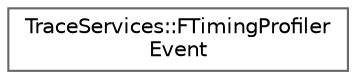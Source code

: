 digraph "Graphical Class Hierarchy"
{
 // INTERACTIVE_SVG=YES
 // LATEX_PDF_SIZE
  bgcolor="transparent";
  edge [fontname=Helvetica,fontsize=10,labelfontname=Helvetica,labelfontsize=10];
  node [fontname=Helvetica,fontsize=10,shape=box,height=0.2,width=0.4];
  rankdir="LR";
  Node0 [id="Node000000",label="TraceServices::FTimingProfiler\lEvent",height=0.2,width=0.4,color="grey40", fillcolor="white", style="filled",URL="$d6/d34/structTraceServices_1_1FTimingProfilerEvent.html",tooltip=" "];
}
